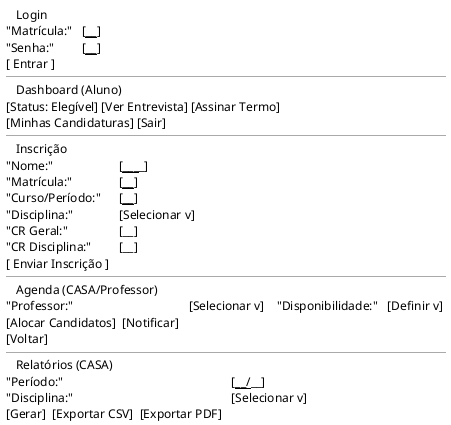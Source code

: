 @startuml
' Requer PlantUML + SALT
salt
{
  {T
    + Login
    "Matrícula:" | [__________]
    "Senha:"      | [__________]
    [ Entrar ]
  }
  --
  {T
    + Dashboard (Aluno)
    [Status: Elegível] [Ver Entrevista] [Assinar Termo]
    [Minhas Candidaturas] [Sair]
  }
  --
  {T
    + Inscrição
    "Nome:"            | [________________]
    "Matrícula:"       | [__________]
    "Curso/Período:"   | [__________]
    "Disciplina:"      | [Selecionar v]
    "CR Geral:"        | [__]
    "CR Disciplina:"   | [__]
    [ Enviar Inscrição ]
  }
  --
  {T
    + Agenda (CASA/Professor)
    "Professor:" | [Selecionar v]    "Disponibilidade:" | [Definir v]
    [Alocar Candidatos]  [Notificar]
    [Voltar]
  }
  --
  {T
    + Relatórios (CASA)
    "Período:" | [____/____]
    "Disciplina:" | [Selecionar v]
    [Gerar]  [Exportar CSV]  [Exportar PDF]
  }
}
@enduml
